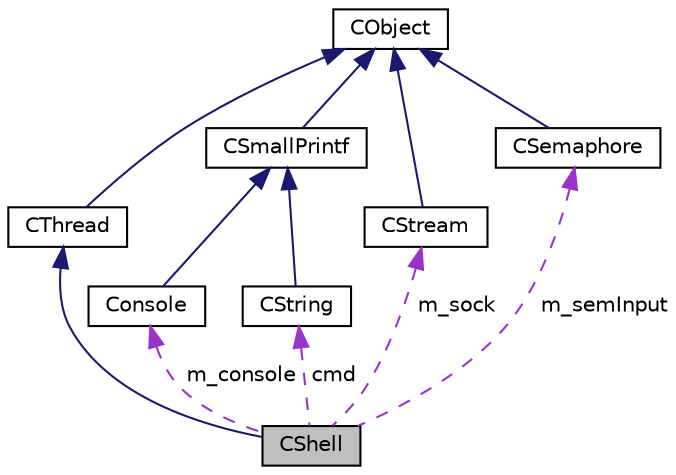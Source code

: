 digraph "CShell"
{
  edge [fontname="Helvetica",fontsize="10",labelfontname="Helvetica",labelfontsize="10"];
  node [fontname="Helvetica",fontsize="10",shape=record];
  Node1 [label="CShell",height=0.2,width=0.4,color="black", fillcolor="grey75", style="filled" fontcolor="black"];
  Node2 -> Node1 [dir="back",color="midnightblue",fontsize="10",style="solid",fontname="Helvetica"];
  Node2 [label="CThread",height=0.2,width=0.4,color="black", fillcolor="white", style="filled",URL="$d0/d26/class_c_thread.html"];
  Node3 -> Node2 [dir="back",color="midnightblue",fontsize="10",style="solid",fontname="Helvetica"];
  Node3 [label="CObject",height=0.2,width=0.4,color="black", fillcolor="white", style="filled",URL="$dc/dac/class_c_object.html"];
  Node4 -> Node1 [dir="back",color="darkorchid3",fontsize="10",style="dashed",label=" m_console" ,fontname="Helvetica"];
  Node4 [label="Console",height=0.2,width=0.4,color="black", fillcolor="white", style="filled",URL="$d6/d56/class_console.html",tooltip="The Console class provides a lightweight input/output stream to console. "];
  Node5 -> Node4 [dir="back",color="midnightblue",fontsize="10",style="solid",fontname="Helvetica"];
  Node5 [label="CSmallPrintf",height=0.2,width=0.4,color="black", fillcolor="white", style="filled",URL="$de/db4/class_c_small_printf.html"];
  Node3 -> Node5 [dir="back",color="midnightblue",fontsize="10",style="solid",fontname="Helvetica"];
  Node6 -> Node1 [dir="back",color="darkorchid3",fontsize="10",style="dashed",label=" m_sock" ,fontname="Helvetica"];
  Node6 [label="CStream",height=0.2,width=0.4,color="black", fillcolor="white", style="filled",URL="$d4/d16/class_c_stream.html"];
  Node3 -> Node6 [dir="back",color="midnightblue",fontsize="10",style="solid",fontname="Helvetica"];
  Node7 -> Node1 [dir="back",color="darkorchid3",fontsize="10",style="dashed",label=" m_semInput" ,fontname="Helvetica"];
  Node7 [label="CSemaphore",height=0.2,width=0.4,color="black", fillcolor="white", style="filled",URL="$d0/d06/class_c_semaphore.html"];
  Node3 -> Node7 [dir="back",color="midnightblue",fontsize="10",style="solid",fontname="Helvetica"];
  Node8 -> Node1 [dir="back",color="darkorchid3",fontsize="10",style="dashed",label=" cmd" ,fontname="Helvetica"];
  Node8 [label="CString",height=0.2,width=0.4,color="black", fillcolor="white", style="filled",URL="$df/d99/class_c_string.html",tooltip="a string class inherit from CSmallPrintf. "];
  Node5 -> Node8 [dir="back",color="midnightblue",fontsize="10",style="solid",fontname="Helvetica"];
}
